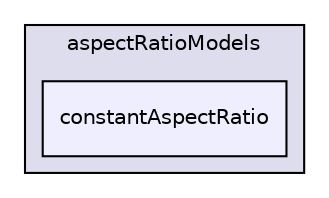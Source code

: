 digraph "applications/solvers/multiphase/twoPhaseEulerFoam/interfacialModels/aspectRatioModels/constantAspectRatio" {
  bgcolor=transparent;
  compound=true
  node [ fontsize="10", fontname="Helvetica"];
  edge [ labelfontsize="10", labelfontname="Helvetica"];
  subgraph clusterdir_61a4c66f01258155d2258fd2274f3c82 {
    graph [ bgcolor="#ddddee", pencolor="black", label="aspectRatioModels" fontname="Helvetica", fontsize="10", URL="dir_61a4c66f01258155d2258fd2274f3c82.html"]
  dir_54e2a49189ddde16347c66a00aa9f7cd [shape=box, label="constantAspectRatio", style="filled", fillcolor="#eeeeff", pencolor="black", URL="dir_54e2a49189ddde16347c66a00aa9f7cd.html"];
  }
}
